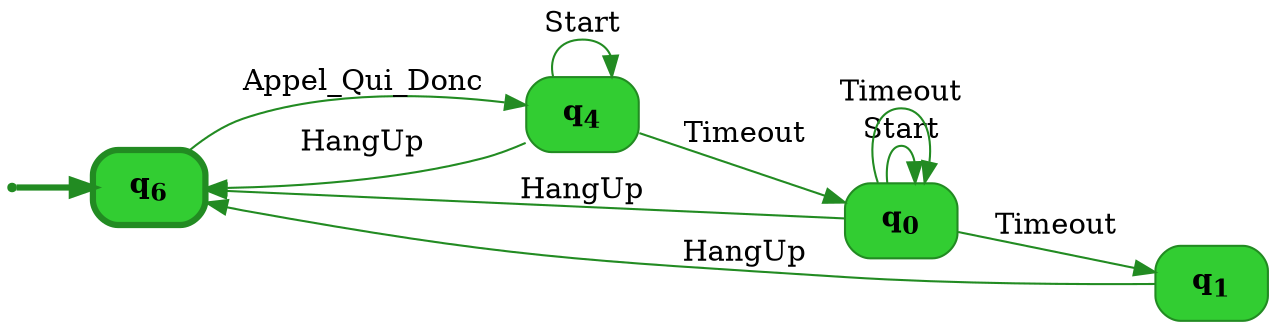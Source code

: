 digraph g {

	rankdir="LR"

	__invisible__[shape="point", color="forestgreen"]
	q6[label=<<b>q<sub>6</sub></b>>, shape="box", style="rounded, filled", fillcolor="limegreen", color="forestgreen", penwidth=3] // Initial
	q4[label=<<b>q<sub>4</sub></b>>, shape="box", style="rounded, filled", fillcolor="limegreen", color="forestgreen"]
	q0[label=<<b>q<sub>0</sub></b>>, shape="box", style="rounded, filled", fillcolor="limegreen", color="forestgreen"]
	q1[label=<<b>q<sub>1</sub></b>>, shape="box", style="rounded, filled", fillcolor="limegreen", color="forestgreen"]

	__invisible__ -> q6[penwidth=3, color="forestgreen"]
	q6 -> q4[label=<Appel_Qui_Donc>, color="forestgreen"]
	q4 -> q4[label=<Start>, color="forestgreen"]
	q4 -> q0[label=<Timeout>, color="forestgreen"]
	q0 -> q0[label=<Start>, color="forestgreen"]
	q0 -> q0[label=<Timeout>, color="forestgreen"]
	q0 -> q6[label=<HangUp>, color="forestgreen"]
	q0 -> q1[label=<Timeout>, color="forestgreen"]
	q1 -> q6[label=<HangUp>, color="forestgreen"]
	q4 -> q6[label=<HangUp>, color="forestgreen"]

}
